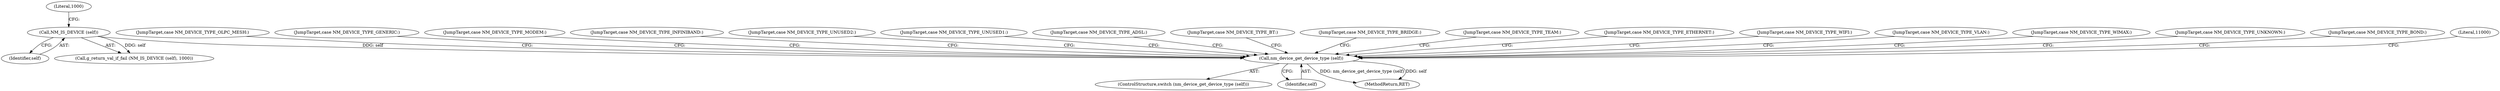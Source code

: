 digraph "0_NetworkManager_d5fc88e573fa58b93034b04d35a2454f5d28cad9@pointer" {
"1000611" [label="(Call,nm_device_get_device_type (self))"];
"1000607" [label="(Call,NM_IS_DEVICE (self))"];
"1000609" [label="(Literal,1000)"];
"1000647" [label="(JumpTarget,case NM_DEVICE_TYPE_OLPC_MESH:)"];
"1000650" [label="(JumpTarget,case NM_DEVICE_TYPE_GENERIC:)"];
"1000638" [label="(JumpTarget,case NM_DEVICE_TYPE_MODEM:)"];
"1000617" [label="(JumpTarget,case NM_DEVICE_TYPE_INFINIBAND:)"];
"1000610" [label="(ControlStructure,switch (nm_device_get_device_type (self)))"];
"1000657" [label="(JumpTarget,case NM_DEVICE_TYPE_UNUSED2:)"];
"1000656" [label="(JumpTarget,case NM_DEVICE_TYPE_UNUSED1:)"];
"1000612" [label="(Identifier,self)"];
"1000620" [label="(JumpTarget,case NM_DEVICE_TYPE_ADSL:)"];
"1000607" [label="(Call,NM_IS_DEVICE (self))"];
"1000641" [label="(JumpTarget,case NM_DEVICE_TYPE_BT:)"];
"1000635" [label="(JumpTarget,case NM_DEVICE_TYPE_BRIDGE:)"];
"1000629" [label="(JumpTarget,case NM_DEVICE_TYPE_TEAM:)"];
"1000608" [label="(Identifier,self)"];
"1000614" [label="(JumpTarget,case NM_DEVICE_TYPE_ETHERNET:)"];
"1000606" [label="(Call,g_return_val_if_fail (NM_IS_DEVICE (self), 1000))"];
"1000644" [label="(JumpTarget,case NM_DEVICE_TYPE_WIFI:)"];
"1000632" [label="(JumpTarget,case NM_DEVICE_TYPE_VLAN:)"];
"1000623" [label="(JumpTarget,case NM_DEVICE_TYPE_WIMAX:)"];
"1000653" [label="(JumpTarget,case NM_DEVICE_TYPE_UNKNOWN:)"];
"1007368" [label="(MethodReturn,RET)"];
"1000611" [label="(Call,nm_device_get_device_type (self))"];
"1000626" [label="(JumpTarget,case NM_DEVICE_TYPE_BOND:)"];
"1000660" [label="(Literal,11000)"];
"1000611" -> "1000610"  [label="AST: "];
"1000611" -> "1000612"  [label="CFG: "];
"1000612" -> "1000611"  [label="AST: "];
"1000614" -> "1000611"  [label="CFG: "];
"1000617" -> "1000611"  [label="CFG: "];
"1000620" -> "1000611"  [label="CFG: "];
"1000623" -> "1000611"  [label="CFG: "];
"1000626" -> "1000611"  [label="CFG: "];
"1000629" -> "1000611"  [label="CFG: "];
"1000632" -> "1000611"  [label="CFG: "];
"1000635" -> "1000611"  [label="CFG: "];
"1000638" -> "1000611"  [label="CFG: "];
"1000641" -> "1000611"  [label="CFG: "];
"1000644" -> "1000611"  [label="CFG: "];
"1000647" -> "1000611"  [label="CFG: "];
"1000650" -> "1000611"  [label="CFG: "];
"1000653" -> "1000611"  [label="CFG: "];
"1000656" -> "1000611"  [label="CFG: "];
"1000657" -> "1000611"  [label="CFG: "];
"1000660" -> "1000611"  [label="CFG: "];
"1000611" -> "1007368"  [label="DDG: nm_device_get_device_type (self)"];
"1000611" -> "1007368"  [label="DDG: self"];
"1000607" -> "1000611"  [label="DDG: self"];
"1000607" -> "1000606"  [label="AST: "];
"1000607" -> "1000608"  [label="CFG: "];
"1000608" -> "1000607"  [label="AST: "];
"1000609" -> "1000607"  [label="CFG: "];
"1000607" -> "1000606"  [label="DDG: self"];
}
